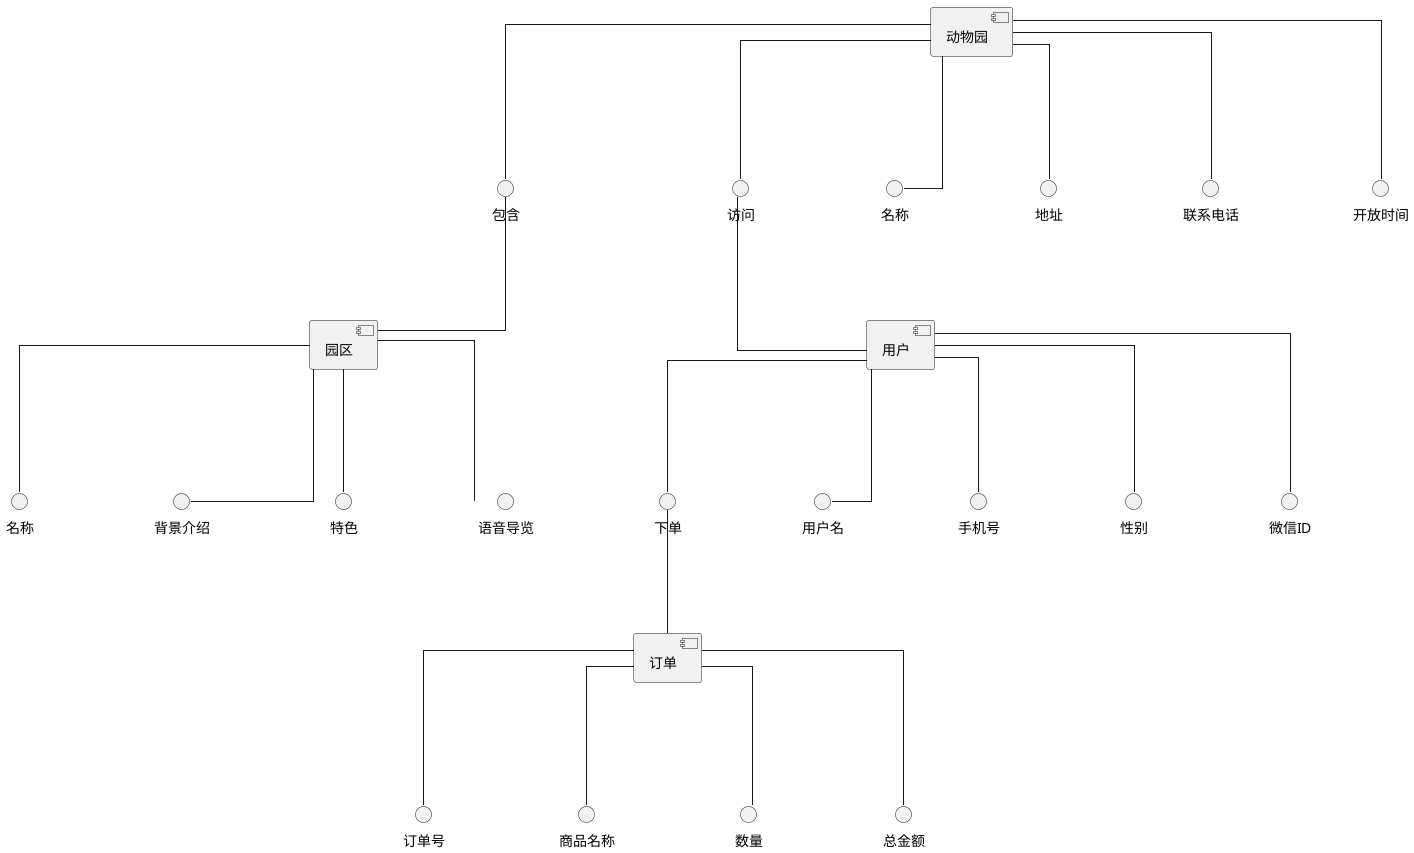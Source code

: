 @startuml 动物园管理系统E-R图

' 设置样式
skinparam {
    defaultFontSize 14
    defaultFontName "Microsoft YaHei"
    backgroundColor white
    linetype ortho
    nodesep 100
    ranksep 100
}

' 实体（矩形）
[动物园] as zoo
[园区] as park
[用户] as user
[订单] as order

' 关系（菱形）
interface "包含" as contains
interface "访问" as visit
interface "下单" as place_order

' 属性（椭圆）
() "名称" as zoo_name
() "地址" as zoo_address
() "联系电话" as zoo_phone
() "开放时间" as zoo_hours

() "名称" as park_name
() "背景介绍" as park_background
() "特色" as park_features
() "语音导览" as park_audio

() "用户名" as user_name
() "手机号" as user_phone
() "性别" as user_gender
() "微信ID" as user_wechat

() "订单号" as order_number
() "商品名称" as order_item
() "数量" as order_quantity
() "总金额" as order_amount

' 连接关系
zoo -- contains
contains -- park

zoo -- zoo_name
zoo -- zoo_address
zoo -- zoo_phone
zoo -- zoo_hours

park -- park_name
park -- park_background
park -- park_features
park -- park_audio

user -- user_name
user -- user_phone
user -- user_gender
user -- user_wechat

order -- order_number
order -- order_item
order -- order_quantity
order -- order_amount

zoo -- visit
visit -- user

user -- place_order
place_order -- order

@enduml 